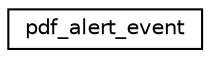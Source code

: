 digraph "Graphical Class Hierarchy"
{
 // LATEX_PDF_SIZE
  edge [fontname="Helvetica",fontsize="10",labelfontname="Helvetica",labelfontsize="10"];
  node [fontname="Helvetica",fontsize="10",shape=record];
  rankdir="LR";
  Node0 [label="pdf_alert_event",height=0.2,width=0.4,color="black", fillcolor="white", style="filled",URL="$structpdf__alert__event.html",tooltip=" "];
}
